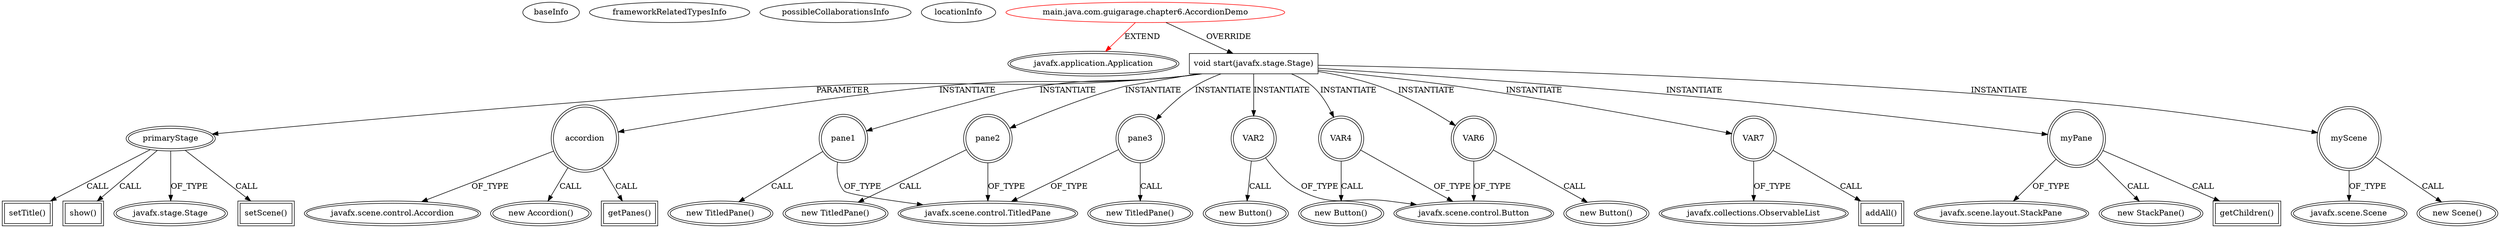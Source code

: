 digraph {
baseInfo[graphId=2892,category="extension_graph",isAnonymous=false,possibleRelation=false]
frameworkRelatedTypesInfo[0="javafx.application.Application"]
possibleCollaborationsInfo[]
locationInfo[projectName="guigarage-mastering-javafx-controls",filePath="/guigarage-mastering-javafx-controls/mastering-javafx-controls-master/src/main/java/com/guigarage/chapter6/AccordionDemo.java",contextSignature="AccordionDemo",graphId="2892"]
0[label="main.java.com.guigarage.chapter6.AccordionDemo",vertexType="ROOT_CLIENT_CLASS_DECLARATION",isFrameworkType=false,color=red]
1[label="javafx.application.Application",vertexType="FRAMEWORK_CLASS_TYPE",isFrameworkType=true,peripheries=2]
2[label="void start(javafx.stage.Stage)",vertexType="OVERRIDING_METHOD_DECLARATION",isFrameworkType=false,shape=box]
3[label="primaryStage",vertexType="PARAMETER_DECLARATION",isFrameworkType=true,peripheries=2]
4[label="javafx.stage.Stage",vertexType="FRAMEWORK_CLASS_TYPE",isFrameworkType=true,peripheries=2]
6[label="accordion",vertexType="VARIABLE_EXPRESION",isFrameworkType=true,peripheries=2,shape=circle]
7[label="javafx.scene.control.Accordion",vertexType="FRAMEWORK_CLASS_TYPE",isFrameworkType=true,peripheries=2]
5[label="new Accordion()",vertexType="CONSTRUCTOR_CALL",isFrameworkType=true,peripheries=2]
9[label="pane1",vertexType="VARIABLE_EXPRESION",isFrameworkType=true,peripheries=2,shape=circle]
10[label="javafx.scene.control.TitledPane",vertexType="FRAMEWORK_CLASS_TYPE",isFrameworkType=true,peripheries=2]
8[label="new TitledPane()",vertexType="CONSTRUCTOR_CALL",isFrameworkType=true,peripheries=2]
12[label="VAR2",vertexType="VARIABLE_EXPRESION",isFrameworkType=true,peripheries=2,shape=circle]
13[label="javafx.scene.control.Button",vertexType="FRAMEWORK_CLASS_TYPE",isFrameworkType=true,peripheries=2]
11[label="new Button()",vertexType="CONSTRUCTOR_CALL",isFrameworkType=true,peripheries=2]
15[label="pane2",vertexType="VARIABLE_EXPRESION",isFrameworkType=true,peripheries=2,shape=circle]
14[label="new TitledPane()",vertexType="CONSTRUCTOR_CALL",isFrameworkType=true,peripheries=2]
18[label="VAR4",vertexType="VARIABLE_EXPRESION",isFrameworkType=true,peripheries=2,shape=circle]
17[label="new Button()",vertexType="CONSTRUCTOR_CALL",isFrameworkType=true,peripheries=2]
21[label="pane3",vertexType="VARIABLE_EXPRESION",isFrameworkType=true,peripheries=2,shape=circle]
20[label="new TitledPane()",vertexType="CONSTRUCTOR_CALL",isFrameworkType=true,peripheries=2]
24[label="VAR6",vertexType="VARIABLE_EXPRESION",isFrameworkType=true,peripheries=2,shape=circle]
23[label="new Button()",vertexType="CONSTRUCTOR_CALL",isFrameworkType=true,peripheries=2]
26[label="VAR7",vertexType="VARIABLE_EXPRESION",isFrameworkType=true,peripheries=2,shape=circle]
28[label="javafx.collections.ObservableList",vertexType="FRAMEWORK_INTERFACE_TYPE",isFrameworkType=true,peripheries=2]
27[label="addAll()",vertexType="INSIDE_CALL",isFrameworkType=true,peripheries=2,shape=box]
30[label="getPanes()",vertexType="INSIDE_CALL",isFrameworkType=true,peripheries=2,shape=box]
32[label="myPane",vertexType="VARIABLE_EXPRESION",isFrameworkType=true,peripheries=2,shape=circle]
33[label="javafx.scene.layout.StackPane",vertexType="FRAMEWORK_CLASS_TYPE",isFrameworkType=true,peripheries=2]
31[label="new StackPane()",vertexType="CONSTRUCTOR_CALL",isFrameworkType=true,peripheries=2]
35[label="getChildren()",vertexType="INSIDE_CALL",isFrameworkType=true,peripheries=2,shape=box]
37[label="myScene",vertexType="VARIABLE_EXPRESION",isFrameworkType=true,peripheries=2,shape=circle]
38[label="javafx.scene.Scene",vertexType="FRAMEWORK_CLASS_TYPE",isFrameworkType=true,peripheries=2]
36[label="new Scene()",vertexType="CONSTRUCTOR_CALL",isFrameworkType=true,peripheries=2]
40[label="setScene()",vertexType="INSIDE_CALL",isFrameworkType=true,peripheries=2,shape=box]
42[label="setTitle()",vertexType="INSIDE_CALL",isFrameworkType=true,peripheries=2,shape=box]
44[label="show()",vertexType="INSIDE_CALL",isFrameworkType=true,peripheries=2,shape=box]
0->1[label="EXTEND",color=red]
0->2[label="OVERRIDE"]
3->4[label="OF_TYPE"]
2->3[label="PARAMETER"]
2->6[label="INSTANTIATE"]
6->7[label="OF_TYPE"]
6->5[label="CALL"]
2->9[label="INSTANTIATE"]
9->10[label="OF_TYPE"]
9->8[label="CALL"]
2->12[label="INSTANTIATE"]
12->13[label="OF_TYPE"]
12->11[label="CALL"]
2->15[label="INSTANTIATE"]
15->10[label="OF_TYPE"]
15->14[label="CALL"]
2->18[label="INSTANTIATE"]
18->13[label="OF_TYPE"]
18->17[label="CALL"]
2->21[label="INSTANTIATE"]
21->10[label="OF_TYPE"]
21->20[label="CALL"]
2->24[label="INSTANTIATE"]
24->13[label="OF_TYPE"]
24->23[label="CALL"]
2->26[label="INSTANTIATE"]
26->28[label="OF_TYPE"]
26->27[label="CALL"]
6->30[label="CALL"]
2->32[label="INSTANTIATE"]
32->33[label="OF_TYPE"]
32->31[label="CALL"]
32->35[label="CALL"]
2->37[label="INSTANTIATE"]
37->38[label="OF_TYPE"]
37->36[label="CALL"]
3->40[label="CALL"]
3->42[label="CALL"]
3->44[label="CALL"]
}
